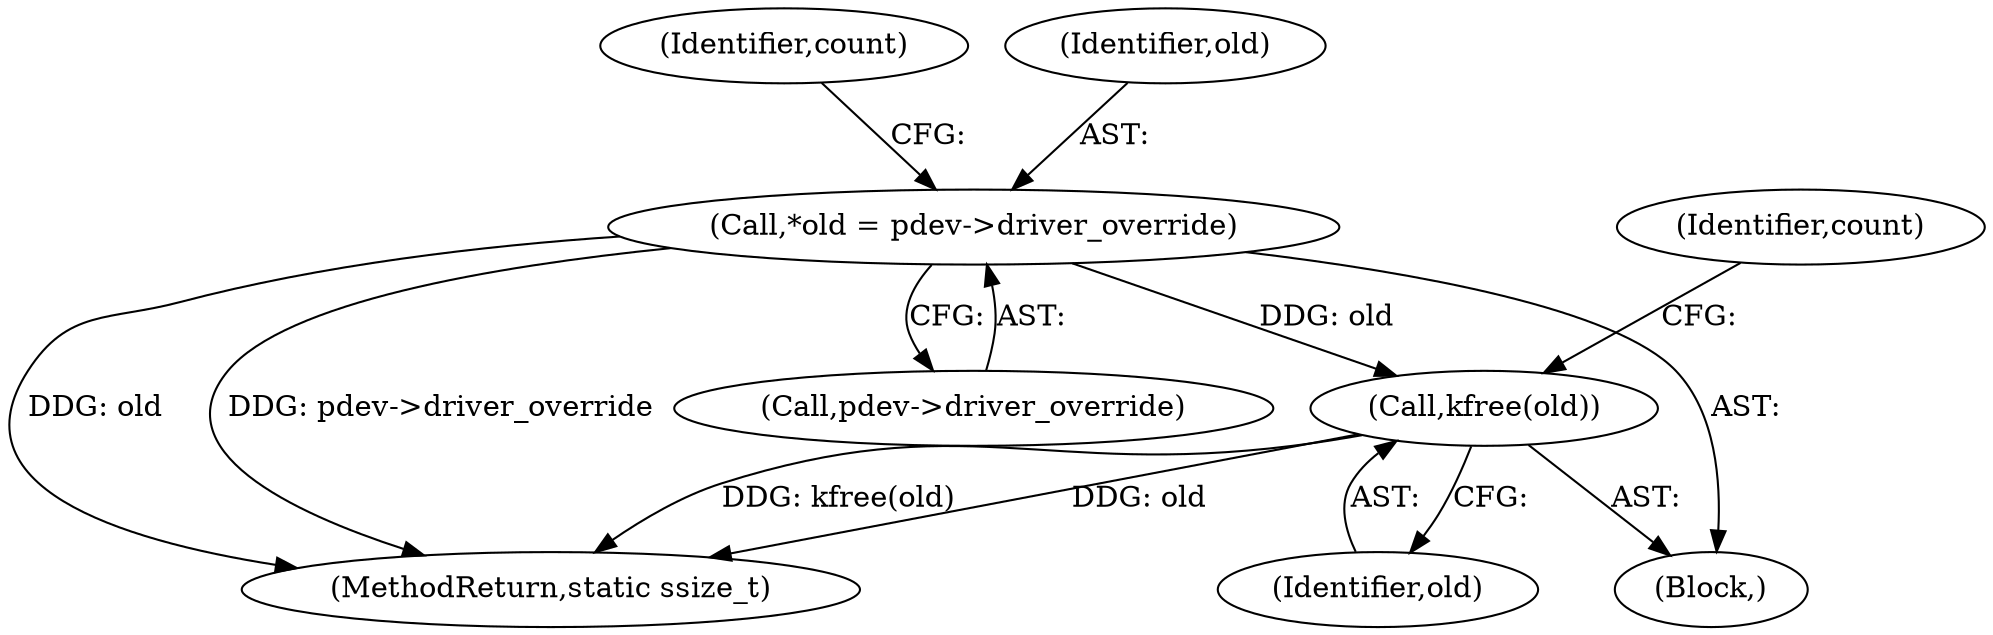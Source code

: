 digraph "0_linux_6265539776a0810b7ce6398c27866ddb9c6bd154_0@pointer" {
"1000113" [label="(Call,*old = pdev->driver_override)"];
"1000167" [label="(Call,kfree(old))"];
"1000105" [label="(Block,)"];
"1000170" [label="(Identifier,count)"];
"1000113" [label="(Call,*old = pdev->driver_override)"];
"1000168" [label="(Identifier,old)"];
"1000121" [label="(Identifier,count)"];
"1000167" [label="(Call,kfree(old))"];
"1000114" [label="(Identifier,old)"];
"1000171" [label="(MethodReturn,static ssize_t)"];
"1000115" [label="(Call,pdev->driver_override)"];
"1000113" -> "1000105"  [label="AST: "];
"1000113" -> "1000115"  [label="CFG: "];
"1000114" -> "1000113"  [label="AST: "];
"1000115" -> "1000113"  [label="AST: "];
"1000121" -> "1000113"  [label="CFG: "];
"1000113" -> "1000171"  [label="DDG: old"];
"1000113" -> "1000171"  [label="DDG: pdev->driver_override"];
"1000113" -> "1000167"  [label="DDG: old"];
"1000167" -> "1000105"  [label="AST: "];
"1000167" -> "1000168"  [label="CFG: "];
"1000168" -> "1000167"  [label="AST: "];
"1000170" -> "1000167"  [label="CFG: "];
"1000167" -> "1000171"  [label="DDG: old"];
"1000167" -> "1000171"  [label="DDG: kfree(old)"];
}
